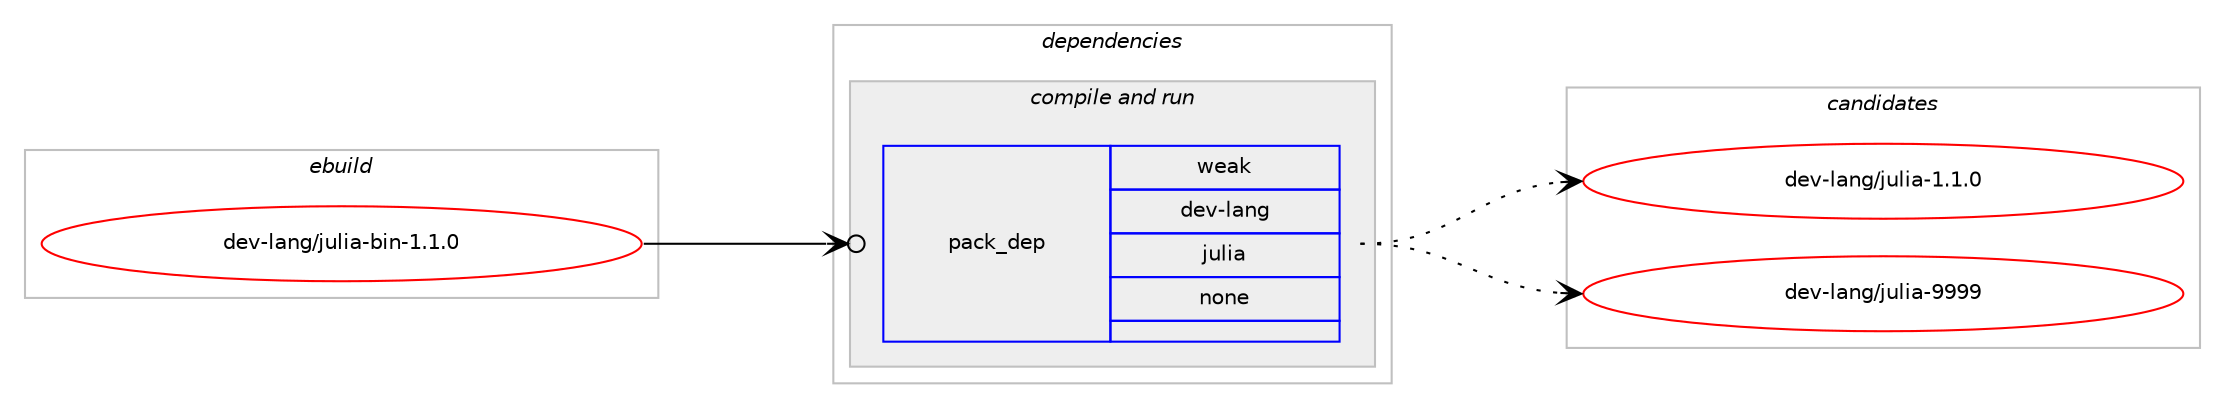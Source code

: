 digraph prolog {

# *************
# Graph options
# *************

newrank=true;
concentrate=true;
compound=true;
graph [rankdir=LR,fontname=Helvetica,fontsize=10,ranksep=1.5];#, ranksep=2.5, nodesep=0.2];
edge  [arrowhead=vee];
node  [fontname=Helvetica,fontsize=10];

# **********
# The ebuild
# **********

subgraph cluster_leftcol {
color=gray;
rank=same;
label=<<i>ebuild</i>>;
id [label="dev-lang/julia-bin-1.1.0", color=red, width=4, href="../dev-lang/julia-bin-1.1.0.svg"];
}

# ****************
# The dependencies
# ****************

subgraph cluster_midcol {
color=gray;
label=<<i>dependencies</i>>;
subgraph cluster_compile {
fillcolor="#eeeeee";
style=filled;
label=<<i>compile</i>>;
}
subgraph cluster_compileandrun {
fillcolor="#eeeeee";
style=filled;
label=<<i>compile and run</i>>;
subgraph pack973016 {
dependency1359239 [label=<<TABLE BORDER="0" CELLBORDER="1" CELLSPACING="0" CELLPADDING="4" WIDTH="220"><TR><TD ROWSPAN="6" CELLPADDING="30">pack_dep</TD></TR><TR><TD WIDTH="110">weak</TD></TR><TR><TD>dev-lang</TD></TR><TR><TD>julia</TD></TR><TR><TD>none</TD></TR><TR><TD></TD></TR></TABLE>>, shape=none, color=blue];
}
id:e -> dependency1359239:w [weight=20,style="solid",arrowhead="odotvee"];
}
subgraph cluster_run {
fillcolor="#eeeeee";
style=filled;
label=<<i>run</i>>;
}
}

# **************
# The candidates
# **************

subgraph cluster_choices {
rank=same;
color=gray;
label=<<i>candidates</i>>;

subgraph choice973016 {
color=black;
nodesep=1;
choice10010111845108971101034710611710810597454946494648 [label="dev-lang/julia-1.1.0", color=red, width=4,href="../dev-lang/julia-1.1.0.svg"];
choice100101118451089711010347106117108105974557575757 [label="dev-lang/julia-9999", color=red, width=4,href="../dev-lang/julia-9999.svg"];
dependency1359239:e -> choice10010111845108971101034710611710810597454946494648:w [style=dotted,weight="100"];
dependency1359239:e -> choice100101118451089711010347106117108105974557575757:w [style=dotted,weight="100"];
}
}

}
